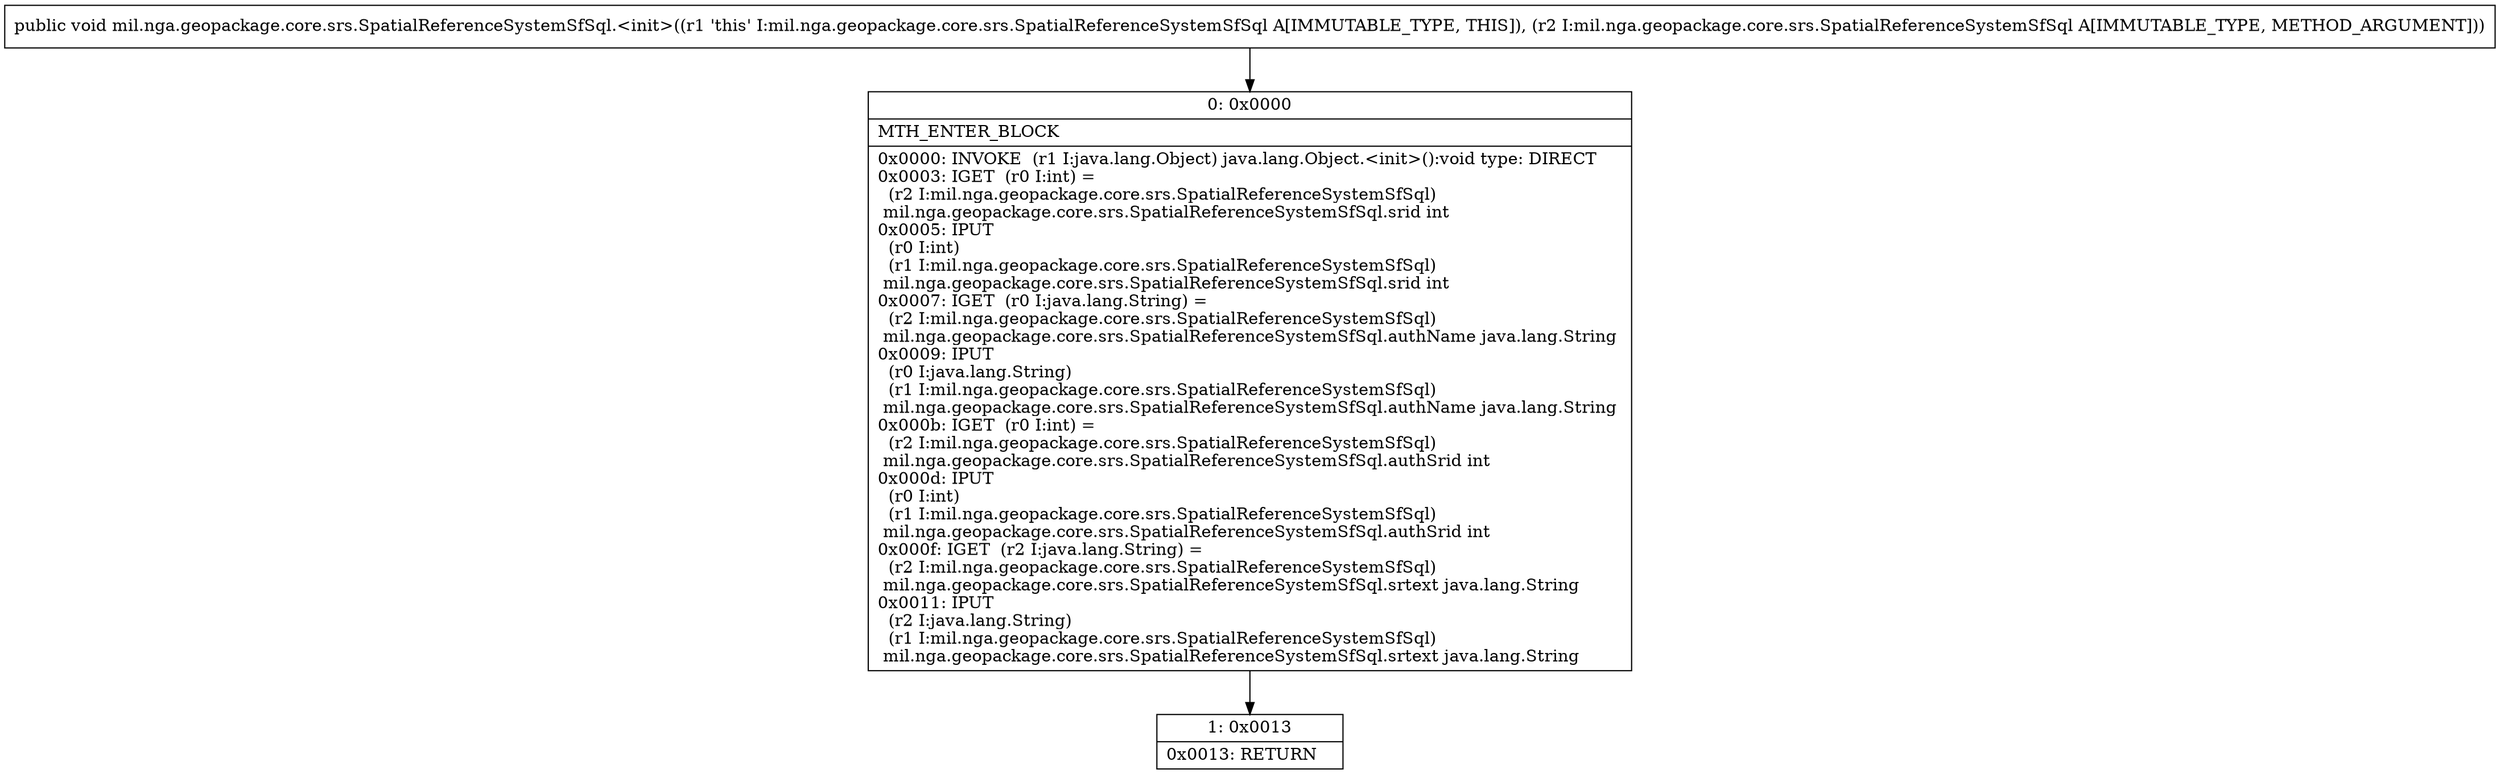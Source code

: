 digraph "CFG formil.nga.geopackage.core.srs.SpatialReferenceSystemSfSql.\<init\>(Lmil\/nga\/geopackage\/core\/srs\/SpatialReferenceSystemSfSql;)V" {
Node_0 [shape=record,label="{0\:\ 0x0000|MTH_ENTER_BLOCK\l|0x0000: INVOKE  (r1 I:java.lang.Object) java.lang.Object.\<init\>():void type: DIRECT \l0x0003: IGET  (r0 I:int) = \l  (r2 I:mil.nga.geopackage.core.srs.SpatialReferenceSystemSfSql)\l mil.nga.geopackage.core.srs.SpatialReferenceSystemSfSql.srid int \l0x0005: IPUT  \l  (r0 I:int)\l  (r1 I:mil.nga.geopackage.core.srs.SpatialReferenceSystemSfSql)\l mil.nga.geopackage.core.srs.SpatialReferenceSystemSfSql.srid int \l0x0007: IGET  (r0 I:java.lang.String) = \l  (r2 I:mil.nga.geopackage.core.srs.SpatialReferenceSystemSfSql)\l mil.nga.geopackage.core.srs.SpatialReferenceSystemSfSql.authName java.lang.String \l0x0009: IPUT  \l  (r0 I:java.lang.String)\l  (r1 I:mil.nga.geopackage.core.srs.SpatialReferenceSystemSfSql)\l mil.nga.geopackage.core.srs.SpatialReferenceSystemSfSql.authName java.lang.String \l0x000b: IGET  (r0 I:int) = \l  (r2 I:mil.nga.geopackage.core.srs.SpatialReferenceSystemSfSql)\l mil.nga.geopackage.core.srs.SpatialReferenceSystemSfSql.authSrid int \l0x000d: IPUT  \l  (r0 I:int)\l  (r1 I:mil.nga.geopackage.core.srs.SpatialReferenceSystemSfSql)\l mil.nga.geopackage.core.srs.SpatialReferenceSystemSfSql.authSrid int \l0x000f: IGET  (r2 I:java.lang.String) = \l  (r2 I:mil.nga.geopackage.core.srs.SpatialReferenceSystemSfSql)\l mil.nga.geopackage.core.srs.SpatialReferenceSystemSfSql.srtext java.lang.String \l0x0011: IPUT  \l  (r2 I:java.lang.String)\l  (r1 I:mil.nga.geopackage.core.srs.SpatialReferenceSystemSfSql)\l mil.nga.geopackage.core.srs.SpatialReferenceSystemSfSql.srtext java.lang.String \l}"];
Node_1 [shape=record,label="{1\:\ 0x0013|0x0013: RETURN   \l}"];
MethodNode[shape=record,label="{public void mil.nga.geopackage.core.srs.SpatialReferenceSystemSfSql.\<init\>((r1 'this' I:mil.nga.geopackage.core.srs.SpatialReferenceSystemSfSql A[IMMUTABLE_TYPE, THIS]), (r2 I:mil.nga.geopackage.core.srs.SpatialReferenceSystemSfSql A[IMMUTABLE_TYPE, METHOD_ARGUMENT])) }"];
MethodNode -> Node_0;
Node_0 -> Node_1;
}

